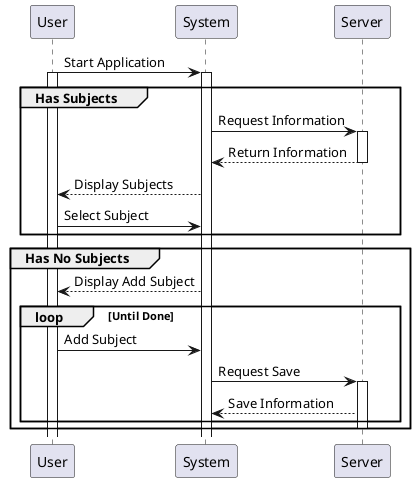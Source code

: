 @startuml
User -> System : Start Application
activate User
activate System
group Has Subjects
System -> Server : Request Information
activate Server
Server --> System : Return Information
deactivate Server
System --> User : Display Subjects
User -> System : Select Subject
end

group Has No Subjects
System --> User : Display Add Subject
loop Until Done
User -> System : Add Subject
System -> Server : Request Save
activate Server
Server --> System: Save Information
end
deactivate Server
end

@enduml